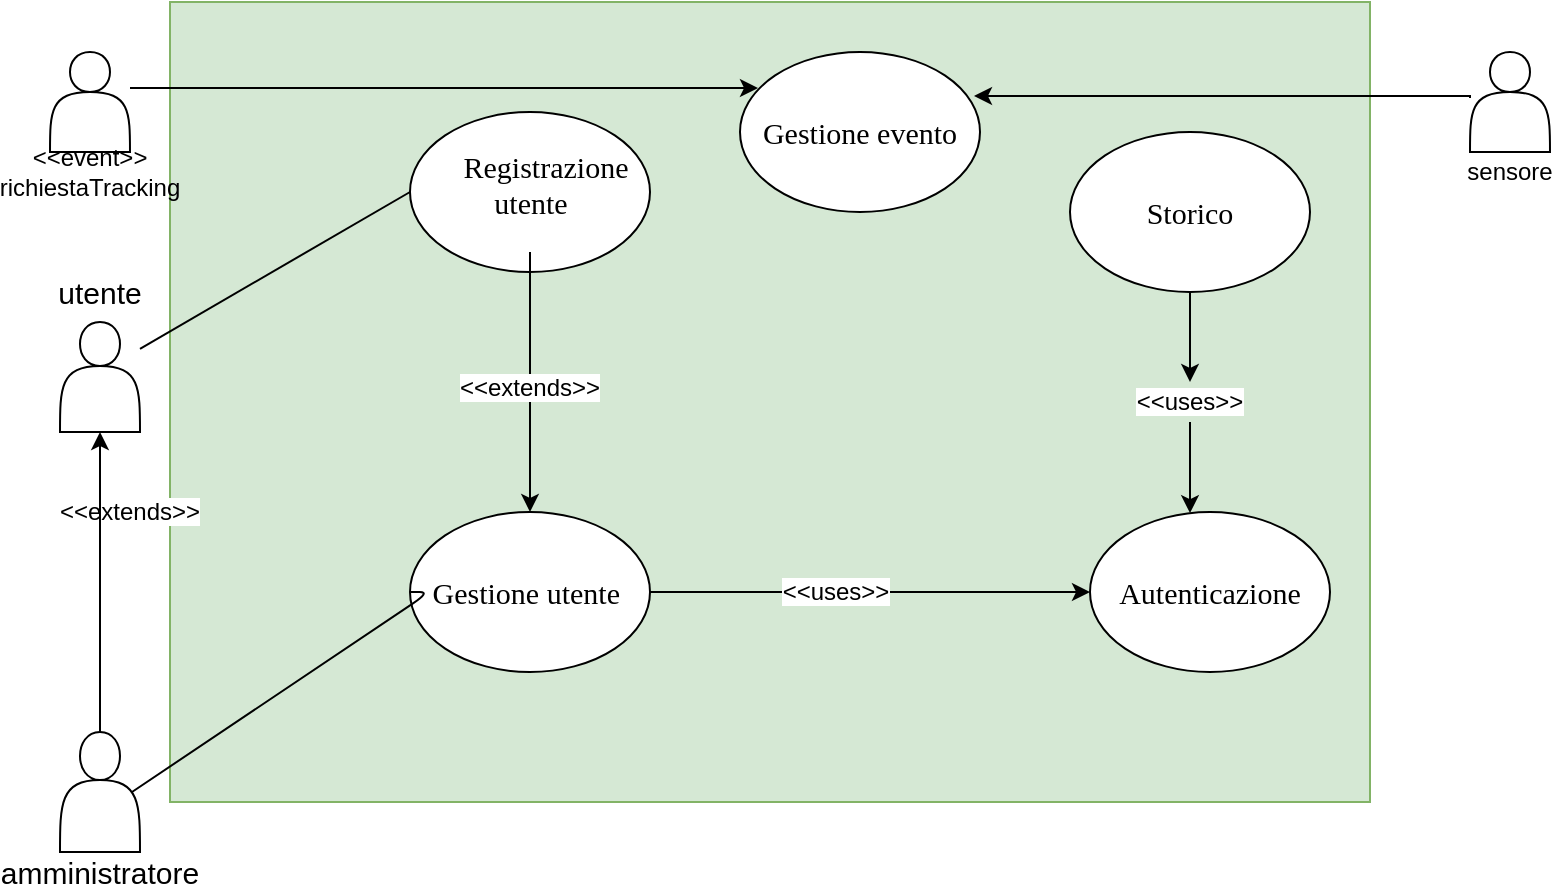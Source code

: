 <mxfile version="10.6.7" type="onedrive"><diagram id="2CNvWehk__shrv-q_cHI" name="Page-1"><mxGraphModel dx="1667" dy="484" grid="1" gridSize="10" guides="1" tooltips="1" connect="1" arrows="1" fold="1" page="1" pageScale="1" pageWidth="827" pageHeight="1169" math="0" shadow="0"><root><mxCell id="0"/><mxCell id="1" parent="0"/><mxCell id="WthEhzprBXbOybIB1uQW-8" value="" style="rounded=0;whiteSpace=wrap;html=1;fontFamily=Helvetica;fontSize=15;fillColor=#d5e8d4;strokeColor=#82b366;" parent="1" vertex="1"><mxGeometry x="80" y="45" width="600" height="400" as="geometry"/></mxCell><mxCell id="WthEhzprBXbOybIB1uQW-9" value="" style="ellipse;whiteSpace=wrap;html=1;" parent="1" vertex="1"><mxGeometry x="200" y="100" width="120" height="80" as="geometry"/></mxCell><mxCell id="WthEhzprBXbOybIB1uQW-61" style="edgeStyle=orthogonalEdgeStyle;rounded=0;orthogonalLoop=1;jettySize=auto;html=1;fontFamily=Helvetica;fontSize=15;" parent="1" source="WthEhzprBXbOybIB1uQW-10" target="WthEhzprBXbOybIB1uQW-12" edge="1"><mxGeometry relative="1" as="geometry"><Array as="points"><mxPoint x="260" y="190"/><mxPoint x="260" y="190"/></Array></mxGeometry></mxCell><mxCell id="WthEhzprBXbOybIB1uQW-10" value="&lt;font style=&quot;font-size: 15px&quot;&gt;&lt;font face=&quot;Times New Roman&quot; style=&quot;font-size: 15px&quot;&gt;&amp;nbsp; &amp;nbsp; Registrazione &lt;br&gt;utente&lt;/font&gt;&lt;br&gt;&lt;br&gt;&lt;/font&gt;" style="text;html=1;resizable=0;autosize=1;align=center;verticalAlign=middle;points=[];fillColor=none;strokeColor=none;rounded=0;" parent="1" vertex="1"><mxGeometry x="200" y="120" width="120" height="50" as="geometry"/></mxCell><mxCell id="WthEhzprBXbOybIB1uQW-12" value="&lt;font style=&quot;font-size: 15px&quot; face=&quot;Times New Roman&quot;&gt;Gestione utente&amp;nbsp;&lt;/font&gt;" style="ellipse;whiteSpace=wrap;html=1;" parent="1" vertex="1"><mxGeometry x="200" y="300" width="120" height="80" as="geometry"/></mxCell><mxCell id="WthEhzprBXbOybIB1uQW-65" value="" style="edgeStyle=orthogonalEdgeStyle;rounded=0;orthogonalLoop=1;jettySize=auto;html=1;fontFamily=Helvetica;fontSize=15;exitX=1;exitY=0.5;exitDx=0;exitDy=0;" parent="1" source="WthEhzprBXbOybIB1uQW-12" target="WthEhzprBXbOybIB1uQW-13" edge="1"><mxGeometry relative="1" as="geometry"><mxPoint x="740" y="340.0" as="targetPoint"/></mxGeometry></mxCell><mxCell id="WthEhzprBXbOybIB1uQW-13" value="&lt;font style=&quot;font-size: 15px&quot;&gt;&lt;font face=&quot;Times New Roman&quot;&gt;Autenticazione&lt;/font&gt;&lt;br&gt;&lt;/font&gt;" style="ellipse;whiteSpace=wrap;html=1;" parent="1" vertex="1"><mxGeometry x="540" y="300" width="120" height="80" as="geometry"/></mxCell><mxCell id="WthEhzprBXbOybIB1uQW-63" value="" style="edgeStyle=orthogonalEdgeStyle;rounded=0;orthogonalLoop=1;jettySize=auto;html=1;fontFamily=Helvetica;fontSize=15;" parent="1" source="iTKjiXiuX7rLq5dLrFDx-5" target="WthEhzprBXbOybIB1uQW-13" edge="1"><mxGeometry relative="1" as="geometry"><mxPoint x="590" y="270.0" as="targetPoint"/><Array as="points"><mxPoint x="590" y="270"/><mxPoint x="590" y="270"/></Array></mxGeometry></mxCell><mxCell id="WthEhzprBXbOybIB1uQW-15" value="&lt;font face=&quot;Times New Roman&quot;&gt;Storico&lt;/font&gt;" style="ellipse;whiteSpace=wrap;html=1;fontFamily=Helvetica;fontSize=15;" parent="1" vertex="1"><mxGeometry x="530" y="110" width="120" height="80" as="geometry"/></mxCell><mxCell id="WthEhzprBXbOybIB1uQW-51" value="utente&lt;br&gt;" style="text;html=1;strokeColor=none;fillColor=none;align=center;verticalAlign=middle;whiteSpace=wrap;rounded=0;fontFamily=Helvetica;fontSize=15;" parent="1" vertex="1"><mxGeometry x="25" y="180" width="40" height="20" as="geometry"/></mxCell><mxCell id="WthEhzprBXbOybIB1uQW-52" value="" style="shape=actor;whiteSpace=wrap;html=1;fontFamily=Helvetica;fontSize=15;" parent="1" vertex="1"><mxGeometry x="25" y="410" width="40" height="60" as="geometry"/></mxCell><mxCell id="iTKjiXiuX7rLq5dLrFDx-13" value="" style="shape=actor;whiteSpace=wrap;html=1;fontFamily=Helvetica;fontSize=15;" parent="1" vertex="1"><mxGeometry x="25" y="205" width="40" height="55" as="geometry"/></mxCell><mxCell id="WthEhzprBXbOybIB1uQW-53" value="amministratore&lt;br&gt;" style="text;html=1;strokeColor=none;fillColor=none;align=center;verticalAlign=middle;whiteSpace=wrap;rounded=0;fontFamily=Helvetica;fontSize=15;" parent="1" vertex="1"><mxGeometry x="25" y="470" width="40" height="20" as="geometry"/></mxCell><mxCell id="WthEhzprBXbOybIB1uQW-56" value="" style="endArrow=none;html=1;fontFamily=Helvetica;fontSize=15;exitX=0.9;exitY=0.5;exitDx=0;exitDy=0;exitPerimeter=0;" parent="1" source="WthEhzprBXbOybIB1uQW-52" target="WthEhzprBXbOybIB1uQW-12" edge="1"><mxGeometry width="50" height="50" relative="1" as="geometry"><mxPoint x="110" y="380" as="sourcePoint"/><mxPoint x="160" y="330" as="targetPoint"/><Array as="points"><mxPoint x="210" y="340"/></Array></mxGeometry></mxCell><mxCell id="WthEhzprBXbOybIB1uQW-58" value="" style="endArrow=none;html=1;fontFamily=Helvetica;fontSize=15;" parent="1" target="WthEhzprBXbOybIB1uQW-10" edge="1"><mxGeometry width="50" height="50" relative="1" as="geometry"><mxPoint x="65" y="218.387" as="sourcePoint"/><mxPoint x="160" y="165" as="targetPoint"/><Array as="points"><mxPoint x="200" y="140"/></Array></mxGeometry></mxCell><mxCell id="iTKjiXiuX7rLq5dLrFDx-1" value="&lt;span style=&quot;background-color: rgb(255 , 255 , 255)&quot;&gt;&amp;lt;&amp;lt;uses&amp;gt;&amp;gt;&lt;/span&gt;" style="text;html=1;strokeColor=none;fillColor=none;align=center;verticalAlign=middle;whiteSpace=wrap;rounded=0;" parent="1" vertex="1"><mxGeometry x="393" y="330" width="40" height="20" as="geometry"/></mxCell><mxCell id="iTKjiXiuX7rLq5dLrFDx-2" value="&lt;span style=&quot;background-color: rgb(255 , 255 , 255)&quot;&gt;&amp;lt;&amp;lt;extends&amp;gt;&amp;gt;&lt;/span&gt;" style="text;html=1;align=center;verticalAlign=middle;whiteSpace=wrap;rounded=0;" parent="1" vertex="1"><mxGeometry x="240" y="227.5" width="40" height="20" as="geometry"/></mxCell><mxCell id="iTKjiXiuX7rLq5dLrFDx-5" value="&lt;span style=&quot;background-color: rgb(255 , 255 , 255)&quot;&gt;&amp;lt;&amp;lt;uses&amp;gt;&amp;gt;&lt;/span&gt;" style="text;html=1;strokeColor=none;fillColor=none;align=center;verticalAlign=middle;whiteSpace=wrap;rounded=0;" parent="1" vertex="1"><mxGeometry x="570" y="235" width="40" height="20" as="geometry"/></mxCell><mxCell id="iTKjiXiuX7rLq5dLrFDx-6" value="" style="edgeStyle=orthogonalEdgeStyle;rounded=0;orthogonalLoop=1;jettySize=auto;html=1;fontFamily=Helvetica;fontSize=15;" parent="1" source="WthEhzprBXbOybIB1uQW-15" target="iTKjiXiuX7rLq5dLrFDx-5" edge="1"><mxGeometry relative="1" as="geometry"><mxPoint x="590" y="300.559" as="targetPoint"/><Array as="points"/><mxPoint x="590" y="190" as="sourcePoint"/></mxGeometry></mxCell><mxCell id="iTKjiXiuX7rLq5dLrFDx-15" value="&lt;span style=&quot;background-color: rgb(255 , 255 , 255)&quot;&gt;&amp;lt;&amp;lt;extends&amp;gt;&amp;gt;&lt;/span&gt;" style="text;html=1;align=center;verticalAlign=middle;whiteSpace=wrap;rounded=0;" parent="1" vertex="1"><mxGeometry x="40" y="290" width="40" height="20" as="geometry"/></mxCell><mxCell id="iTKjiXiuX7rLq5dLrFDx-16" value="" style="edgeStyle=orthogonalEdgeStyle;rounded=0;orthogonalLoop=1;jettySize=auto;html=1;" parent="1" source="WthEhzprBXbOybIB1uQW-52" target="iTKjiXiuX7rLq5dLrFDx-13" edge="1"><mxGeometry relative="1" as="geometry"><mxPoint x="45" y="410" as="sourcePoint"/><mxPoint x="45" y="260" as="targetPoint"/></mxGeometry></mxCell><mxCell id="iTKjiXiuX7rLq5dLrFDx-20" value="" style="edgeStyle=orthogonalEdgeStyle;rounded=0;orthogonalLoop=1;jettySize=auto;html=1;entryX=0.975;entryY=0.363;entryDx=0;entryDy=0;entryPerimeter=0;" parent="1" edge="1"><mxGeometry relative="1" as="geometry"><mxPoint x="730" y="93" as="sourcePoint"/><mxPoint x="482" y="92" as="targetPoint"/><Array as="points"><mxPoint x="730" y="92"/></Array></mxGeometry></mxCell><mxCell id="iTKjiXiuX7rLq5dLrFDx-19" value="&lt;font face=&quot;Times New Roman&quot;&gt;&lt;span style=&quot;font-size: 15px&quot;&gt;Gestione evento&lt;/span&gt;&lt;/font&gt;&lt;br&gt;" style="ellipse;whiteSpace=wrap;html=1;" parent="1" vertex="1"><mxGeometry x="365" y="70" width="120" height="80" as="geometry"/></mxCell><mxCell id="tAraUmoZdawS8FElez2V-1" value="" style="shape=actor;whiteSpace=wrap;html=1;" parent="1" vertex="1"><mxGeometry x="730" y="70" width="40" height="50" as="geometry"/></mxCell><mxCell id="tAraUmoZdawS8FElez2V-2" value="sensore" style="text;html=1;strokeColor=none;fillColor=none;align=center;verticalAlign=middle;whiteSpace=wrap;rounded=0;" parent="1" vertex="1"><mxGeometry x="730" y="120" width="40" height="20" as="geometry"/></mxCell><mxCell id="tAraUmoZdawS8FElez2V-7" style="edgeStyle=orthogonalEdgeStyle;rounded=0;orthogonalLoop=1;jettySize=auto;html=1;entryX=0.075;entryY=0.225;entryDx=0;entryDy=0;entryPerimeter=0;" parent="1" source="tAraUmoZdawS8FElez2V-3" target="iTKjiXiuX7rLq5dLrFDx-19" edge="1"><mxGeometry relative="1" as="geometry"><Array as="points"><mxPoint x="213" y="88"/><mxPoint x="213" y="88"/></Array></mxGeometry></mxCell><mxCell id="tAraUmoZdawS8FElez2V-3" value="" style="shape=actor;whiteSpace=wrap;html=1;" parent="1" vertex="1"><mxGeometry x="20" y="70" width="40" height="50" as="geometry"/></mxCell><mxCell id="tAraUmoZdawS8FElez2V-4" value="&amp;lt;&amp;lt;event&amp;gt;&amp;gt;&lt;br&gt;richiestaTracking&lt;br&gt;" style="text;html=1;strokeColor=none;fillColor=none;align=center;verticalAlign=middle;whiteSpace=wrap;rounded=0;" parent="1" vertex="1"><mxGeometry x="20" y="120" width="40" height="20" as="geometry"/></mxCell></root></mxGraphModel></diagram></mxfile>